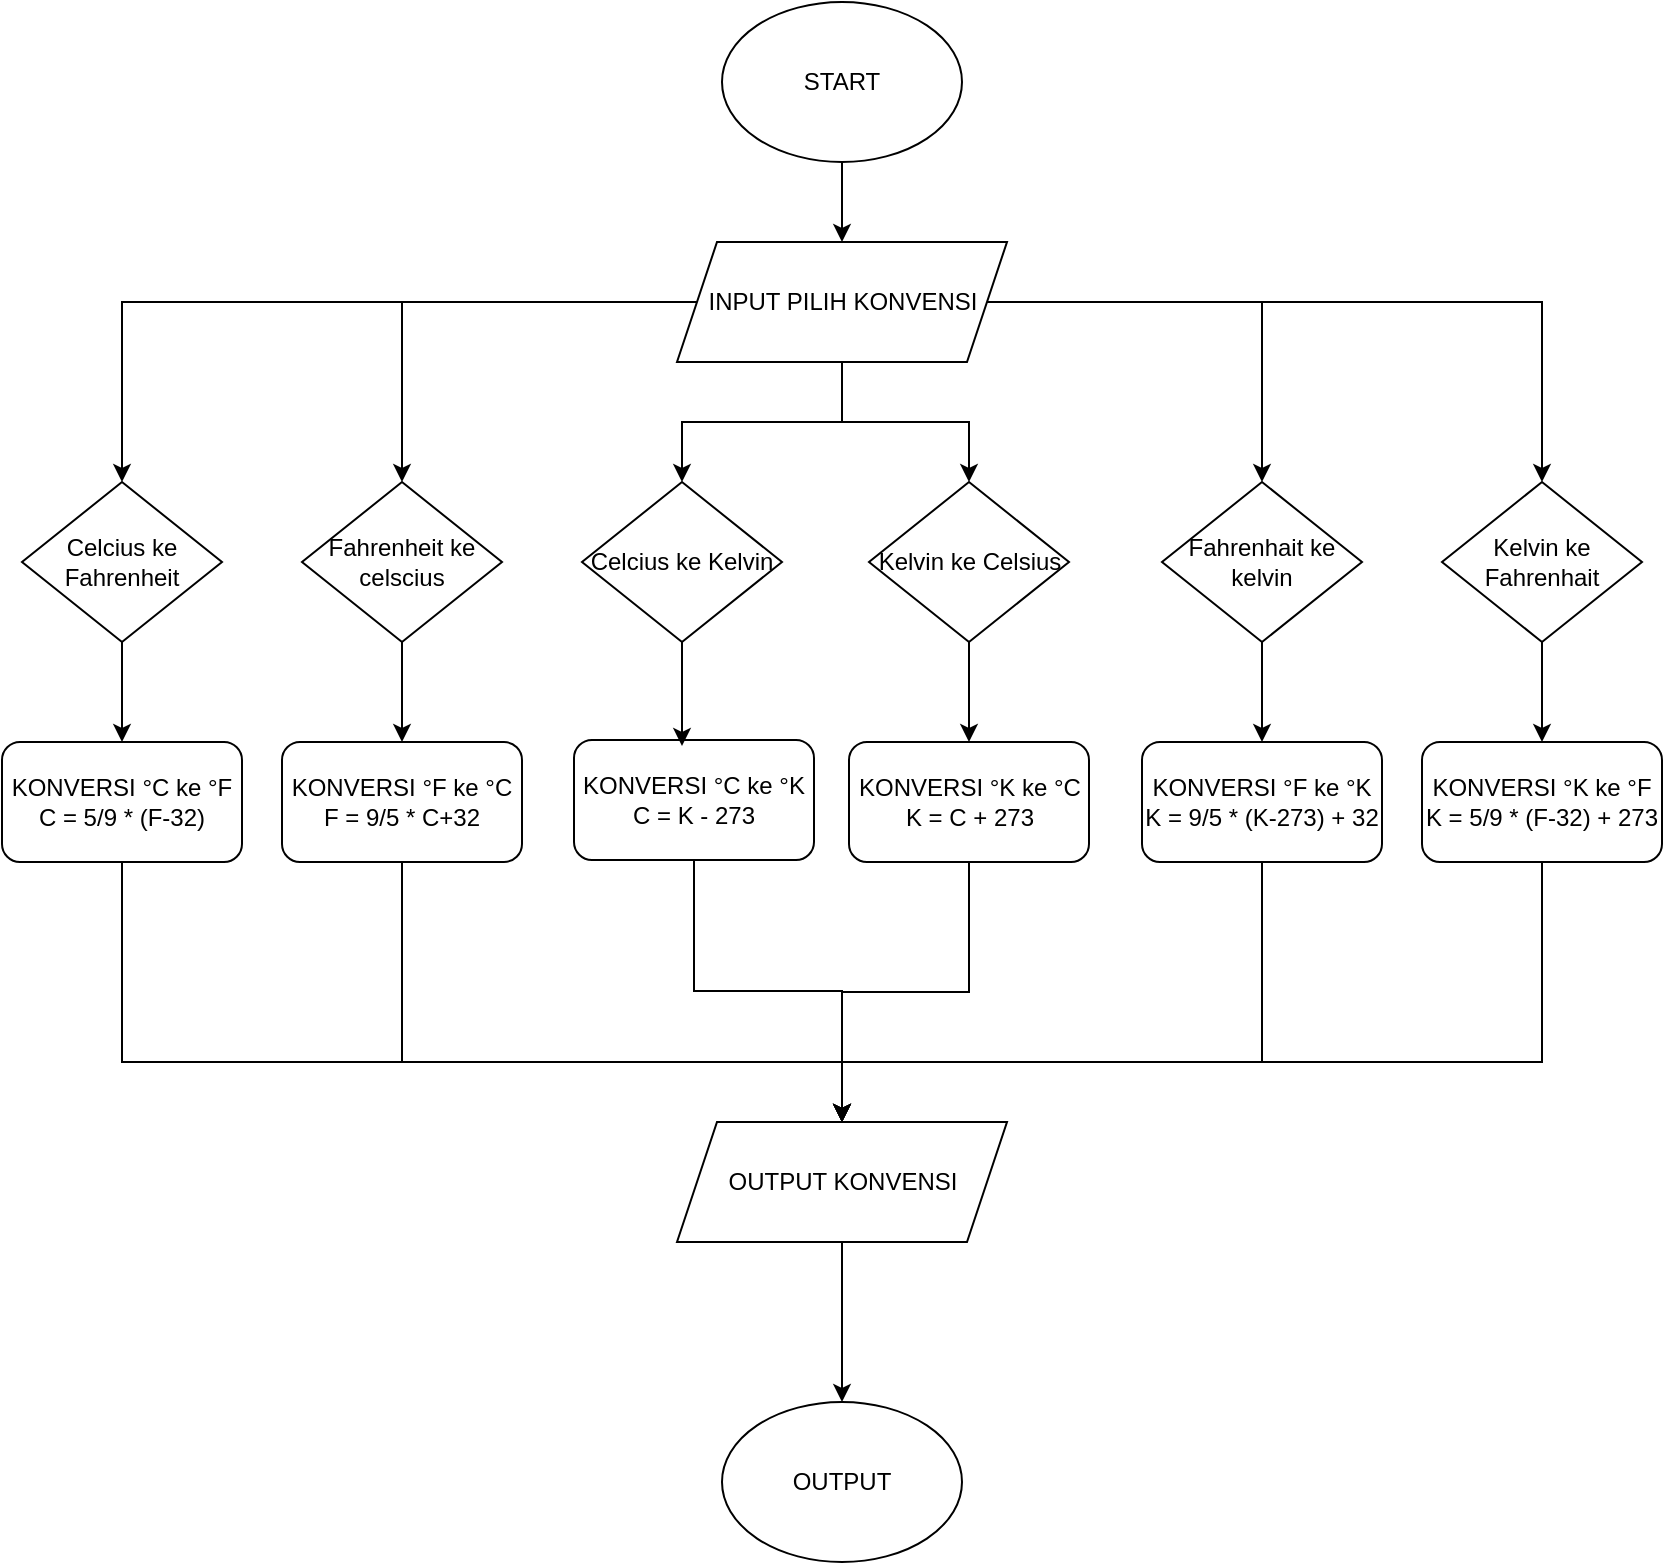 <mxfile version="27.0.3">
  <diagram name="Page-1" id="JMTBTVtpBVs8Dw7OG0da">
    <mxGraphModel dx="2040" dy="764" grid="1" gridSize="10" guides="1" tooltips="1" connect="1" arrows="1" fold="1" page="1" pageScale="1" pageWidth="827" pageHeight="1169" math="0" shadow="0">
      <root>
        <mxCell id="0" />
        <mxCell id="1" parent="0" />
        <mxCell id="w-BfjtwjmEW1W18jDqhO-6" style="edgeStyle=orthogonalEdgeStyle;rounded=0;orthogonalLoop=1;jettySize=auto;html=1;" edge="1" parent="1" source="w-BfjtwjmEW1W18jDqhO-1" target="w-BfjtwjmEW1W18jDqhO-3">
          <mxGeometry relative="1" as="geometry" />
        </mxCell>
        <mxCell id="w-BfjtwjmEW1W18jDqhO-1" value="START" style="ellipse;whiteSpace=wrap;html=1;" vertex="1" parent="1">
          <mxGeometry x="340" width="120" height="80" as="geometry" />
        </mxCell>
        <mxCell id="w-BfjtwjmEW1W18jDqhO-2" value="OUTPUT" style="ellipse;whiteSpace=wrap;html=1;" vertex="1" parent="1">
          <mxGeometry x="340" y="700" width="120" height="80" as="geometry" />
        </mxCell>
        <mxCell id="w-BfjtwjmEW1W18jDqhO-33" style="edgeStyle=orthogonalEdgeStyle;rounded=0;orthogonalLoop=1;jettySize=auto;html=1;" edge="1" parent="1" source="w-BfjtwjmEW1W18jDqhO-3" target="w-BfjtwjmEW1W18jDqhO-26">
          <mxGeometry relative="1" as="geometry" />
        </mxCell>
        <mxCell id="w-BfjtwjmEW1W18jDqhO-34" style="edgeStyle=orthogonalEdgeStyle;rounded=0;orthogonalLoop=1;jettySize=auto;html=1;entryX=0.5;entryY=0;entryDx=0;entryDy=0;" edge="1" parent="1" source="w-BfjtwjmEW1W18jDqhO-3" target="w-BfjtwjmEW1W18jDqhO-27">
          <mxGeometry relative="1" as="geometry" />
        </mxCell>
        <mxCell id="w-BfjtwjmEW1W18jDqhO-35" style="edgeStyle=orthogonalEdgeStyle;rounded=0;orthogonalLoop=1;jettySize=auto;html=1;" edge="1" parent="1" source="w-BfjtwjmEW1W18jDqhO-3" target="w-BfjtwjmEW1W18jDqhO-25">
          <mxGeometry relative="1" as="geometry" />
        </mxCell>
        <mxCell id="w-BfjtwjmEW1W18jDqhO-36" style="edgeStyle=orthogonalEdgeStyle;rounded=0;orthogonalLoop=1;jettySize=auto;html=1;" edge="1" parent="1" source="w-BfjtwjmEW1W18jDqhO-3" target="w-BfjtwjmEW1W18jDqhO-28">
          <mxGeometry relative="1" as="geometry" />
        </mxCell>
        <mxCell id="w-BfjtwjmEW1W18jDqhO-37" style="edgeStyle=orthogonalEdgeStyle;rounded=0;orthogonalLoop=1;jettySize=auto;html=1;" edge="1" parent="1" source="w-BfjtwjmEW1W18jDqhO-3" target="w-BfjtwjmEW1W18jDqhO-29">
          <mxGeometry relative="1" as="geometry" />
        </mxCell>
        <mxCell id="w-BfjtwjmEW1W18jDqhO-38" style="edgeStyle=orthogonalEdgeStyle;rounded=0;orthogonalLoop=1;jettySize=auto;html=1;" edge="1" parent="1" source="w-BfjtwjmEW1W18jDqhO-3" target="w-BfjtwjmEW1W18jDqhO-23">
          <mxGeometry relative="1" as="geometry" />
        </mxCell>
        <mxCell id="w-BfjtwjmEW1W18jDqhO-3" value="INPUT PILIH KONVENSI" style="shape=parallelogram;perimeter=parallelogramPerimeter;whiteSpace=wrap;html=1;fixedSize=1;" vertex="1" parent="1">
          <mxGeometry x="317.5" y="120" width="165" height="60" as="geometry" />
        </mxCell>
        <mxCell id="w-BfjtwjmEW1W18jDqhO-56" style="edgeStyle=orthogonalEdgeStyle;rounded=0;orthogonalLoop=1;jettySize=auto;html=1;" edge="1" parent="1" source="w-BfjtwjmEW1W18jDqhO-7" target="w-BfjtwjmEW1W18jDqhO-53">
          <mxGeometry relative="1" as="geometry" />
        </mxCell>
        <mxCell id="w-BfjtwjmEW1W18jDqhO-7" value="KONVERSI&amp;nbsp;°C ke&amp;nbsp;°K&lt;div&gt;C = K - 273&lt;/div&gt;" style="rounded=1;whiteSpace=wrap;html=1;" vertex="1" parent="1">
          <mxGeometry x="266" y="369" width="120" height="60" as="geometry" />
        </mxCell>
        <mxCell id="w-BfjtwjmEW1W18jDqhO-46" style="edgeStyle=orthogonalEdgeStyle;rounded=0;orthogonalLoop=1;jettySize=auto;html=1;entryX=0.5;entryY=0;entryDx=0;entryDy=0;" edge="1" parent="1" source="w-BfjtwjmEW1W18jDqhO-23" target="w-BfjtwjmEW1W18jDqhO-43">
          <mxGeometry relative="1" as="geometry" />
        </mxCell>
        <mxCell id="w-BfjtwjmEW1W18jDqhO-23" value="Celcius ke Fahrenheit" style="rhombus;whiteSpace=wrap;html=1;" vertex="1" parent="1">
          <mxGeometry x="-10" y="240" width="100" height="80" as="geometry" />
        </mxCell>
        <mxCell id="w-BfjtwjmEW1W18jDqhO-47" style="edgeStyle=orthogonalEdgeStyle;rounded=0;orthogonalLoop=1;jettySize=auto;html=1;entryX=0.5;entryY=0;entryDx=0;entryDy=0;" edge="1" parent="1" source="w-BfjtwjmEW1W18jDqhO-25" target="w-BfjtwjmEW1W18jDqhO-44">
          <mxGeometry relative="1" as="geometry" />
        </mxCell>
        <mxCell id="w-BfjtwjmEW1W18jDqhO-25" value="Fahrenheit ke celscius" style="rhombus;whiteSpace=wrap;html=1;" vertex="1" parent="1">
          <mxGeometry x="130" y="240" width="100" height="80" as="geometry" />
        </mxCell>
        <mxCell id="w-BfjtwjmEW1W18jDqhO-26" value="Celcius ke Kelvin" style="rhombus;whiteSpace=wrap;html=1;" vertex="1" parent="1">
          <mxGeometry x="270" y="240" width="100" height="80" as="geometry" />
        </mxCell>
        <mxCell id="w-BfjtwjmEW1W18jDqhO-49" style="edgeStyle=orthogonalEdgeStyle;rounded=0;orthogonalLoop=1;jettySize=auto;html=1;entryX=0.5;entryY=0;entryDx=0;entryDy=0;" edge="1" parent="1" source="w-BfjtwjmEW1W18jDqhO-27" target="w-BfjtwjmEW1W18jDqhO-39">
          <mxGeometry relative="1" as="geometry" />
        </mxCell>
        <mxCell id="w-BfjtwjmEW1W18jDqhO-27" value="Kelvin ke Celsius" style="rhombus;whiteSpace=wrap;html=1;" vertex="1" parent="1">
          <mxGeometry x="413.5" y="240" width="100" height="80" as="geometry" />
        </mxCell>
        <mxCell id="w-BfjtwjmEW1W18jDqhO-50" style="edgeStyle=orthogonalEdgeStyle;rounded=0;orthogonalLoop=1;jettySize=auto;html=1;entryX=0.5;entryY=0;entryDx=0;entryDy=0;" edge="1" parent="1" source="w-BfjtwjmEW1W18jDqhO-28" target="w-BfjtwjmEW1W18jDqhO-40">
          <mxGeometry relative="1" as="geometry" />
        </mxCell>
        <mxCell id="w-BfjtwjmEW1W18jDqhO-28" value="Fahrenhait ke kelvin" style="rhombus;whiteSpace=wrap;html=1;" vertex="1" parent="1">
          <mxGeometry x="560" y="240" width="100" height="80" as="geometry" />
        </mxCell>
        <mxCell id="w-BfjtwjmEW1W18jDqhO-51" style="edgeStyle=orthogonalEdgeStyle;rounded=0;orthogonalLoop=1;jettySize=auto;html=1;" edge="1" parent="1" source="w-BfjtwjmEW1W18jDqhO-29" target="w-BfjtwjmEW1W18jDqhO-41">
          <mxGeometry relative="1" as="geometry" />
        </mxCell>
        <mxCell id="w-BfjtwjmEW1W18jDqhO-29" value="Kelvin ke Fahrenhait" style="rhombus;whiteSpace=wrap;html=1;" vertex="1" parent="1">
          <mxGeometry x="700" y="240" width="100" height="80" as="geometry" />
        </mxCell>
        <mxCell id="w-BfjtwjmEW1W18jDqhO-57" style="edgeStyle=orthogonalEdgeStyle;rounded=0;orthogonalLoop=1;jettySize=auto;html=1;" edge="1" parent="1" source="w-BfjtwjmEW1W18jDqhO-39" target="w-BfjtwjmEW1W18jDqhO-53">
          <mxGeometry relative="1" as="geometry" />
        </mxCell>
        <mxCell id="w-BfjtwjmEW1W18jDqhO-39" value="KONVERSI&amp;nbsp;°K ke&amp;nbsp;°C&lt;div&gt;K = C + 273&lt;/div&gt;" style="rounded=1;whiteSpace=wrap;html=1;" vertex="1" parent="1">
          <mxGeometry x="403.5" y="370" width="120" height="60" as="geometry" />
        </mxCell>
        <mxCell id="w-BfjtwjmEW1W18jDqhO-58" style="edgeStyle=orthogonalEdgeStyle;rounded=0;orthogonalLoop=1;jettySize=auto;html=1;" edge="1" parent="1" source="w-BfjtwjmEW1W18jDqhO-40" target="w-BfjtwjmEW1W18jDqhO-53">
          <mxGeometry relative="1" as="geometry">
            <Array as="points">
              <mxPoint x="610" y="530" />
              <mxPoint x="400" y="530" />
            </Array>
          </mxGeometry>
        </mxCell>
        <mxCell id="w-BfjtwjmEW1W18jDqhO-40" value="KONVERSI&amp;nbsp;°F ke&amp;nbsp;°K&lt;div&gt;K = 9/5 * (K-273) + 32&lt;/div&gt;" style="rounded=1;whiteSpace=wrap;html=1;" vertex="1" parent="1">
          <mxGeometry x="550" y="370" width="120" height="60" as="geometry" />
        </mxCell>
        <mxCell id="w-BfjtwjmEW1W18jDqhO-59" style="edgeStyle=orthogonalEdgeStyle;rounded=0;orthogonalLoop=1;jettySize=auto;html=1;" edge="1" parent="1" source="w-BfjtwjmEW1W18jDqhO-41" target="w-BfjtwjmEW1W18jDqhO-53">
          <mxGeometry relative="1" as="geometry">
            <Array as="points">
              <mxPoint x="750" y="530" />
              <mxPoint x="400" y="530" />
            </Array>
          </mxGeometry>
        </mxCell>
        <mxCell id="w-BfjtwjmEW1W18jDqhO-41" value="KONVERSI&amp;nbsp;°K ke&amp;nbsp;°F&lt;div&gt;K = 5/9 * (F-32) + 273&lt;/div&gt;" style="rounded=1;whiteSpace=wrap;html=1;" vertex="1" parent="1">
          <mxGeometry x="690" y="370" width="120" height="60" as="geometry" />
        </mxCell>
        <mxCell id="w-BfjtwjmEW1W18jDqhO-54" style="edgeStyle=orthogonalEdgeStyle;rounded=0;orthogonalLoop=1;jettySize=auto;html=1;" edge="1" parent="1" source="w-BfjtwjmEW1W18jDqhO-43" target="w-BfjtwjmEW1W18jDqhO-53">
          <mxGeometry relative="1" as="geometry">
            <Array as="points">
              <mxPoint x="40" y="530" />
              <mxPoint x="400" y="530" />
            </Array>
          </mxGeometry>
        </mxCell>
        <mxCell id="w-BfjtwjmEW1W18jDqhO-43" value="KONVERSI&amp;nbsp;°C ke&amp;nbsp;°F&lt;div&gt;C = 5/9 * (F-32)&lt;/div&gt;" style="rounded=1;whiteSpace=wrap;html=1;" vertex="1" parent="1">
          <mxGeometry x="-20" y="370" width="120" height="60" as="geometry" />
        </mxCell>
        <mxCell id="w-BfjtwjmEW1W18jDqhO-55" style="edgeStyle=orthogonalEdgeStyle;rounded=0;orthogonalLoop=1;jettySize=auto;html=1;entryX=0.5;entryY=0;entryDx=0;entryDy=0;" edge="1" parent="1" source="w-BfjtwjmEW1W18jDqhO-44" target="w-BfjtwjmEW1W18jDqhO-53">
          <mxGeometry relative="1" as="geometry">
            <mxPoint x="390" y="550" as="targetPoint" />
            <Array as="points">
              <mxPoint x="180" y="530" />
              <mxPoint x="400" y="530" />
            </Array>
          </mxGeometry>
        </mxCell>
        <mxCell id="w-BfjtwjmEW1W18jDqhO-44" value="KONVERSI&amp;nbsp;°F ke&amp;nbsp;°C&lt;div&gt;F = 9/5 * C+32&lt;/div&gt;" style="rounded=1;whiteSpace=wrap;html=1;" vertex="1" parent="1">
          <mxGeometry x="120" y="370" width="120" height="60" as="geometry" />
        </mxCell>
        <mxCell id="w-BfjtwjmEW1W18jDqhO-48" style="edgeStyle=orthogonalEdgeStyle;rounded=0;orthogonalLoop=1;jettySize=auto;html=1;entryX=0.45;entryY=0.05;entryDx=0;entryDy=0;entryPerimeter=0;" edge="1" parent="1" source="w-BfjtwjmEW1W18jDqhO-26" target="w-BfjtwjmEW1W18jDqhO-7">
          <mxGeometry relative="1" as="geometry" />
        </mxCell>
        <mxCell id="w-BfjtwjmEW1W18jDqhO-60" style="edgeStyle=orthogonalEdgeStyle;rounded=0;orthogonalLoop=1;jettySize=auto;html=1;" edge="1" parent="1" source="w-BfjtwjmEW1W18jDqhO-53" target="w-BfjtwjmEW1W18jDqhO-2">
          <mxGeometry relative="1" as="geometry" />
        </mxCell>
        <mxCell id="w-BfjtwjmEW1W18jDqhO-53" value="OUTPUT KONVENSI" style="shape=parallelogram;perimeter=parallelogramPerimeter;whiteSpace=wrap;html=1;fixedSize=1;" vertex="1" parent="1">
          <mxGeometry x="317.5" y="560" width="165" height="60" as="geometry" />
        </mxCell>
      </root>
    </mxGraphModel>
  </diagram>
</mxfile>
